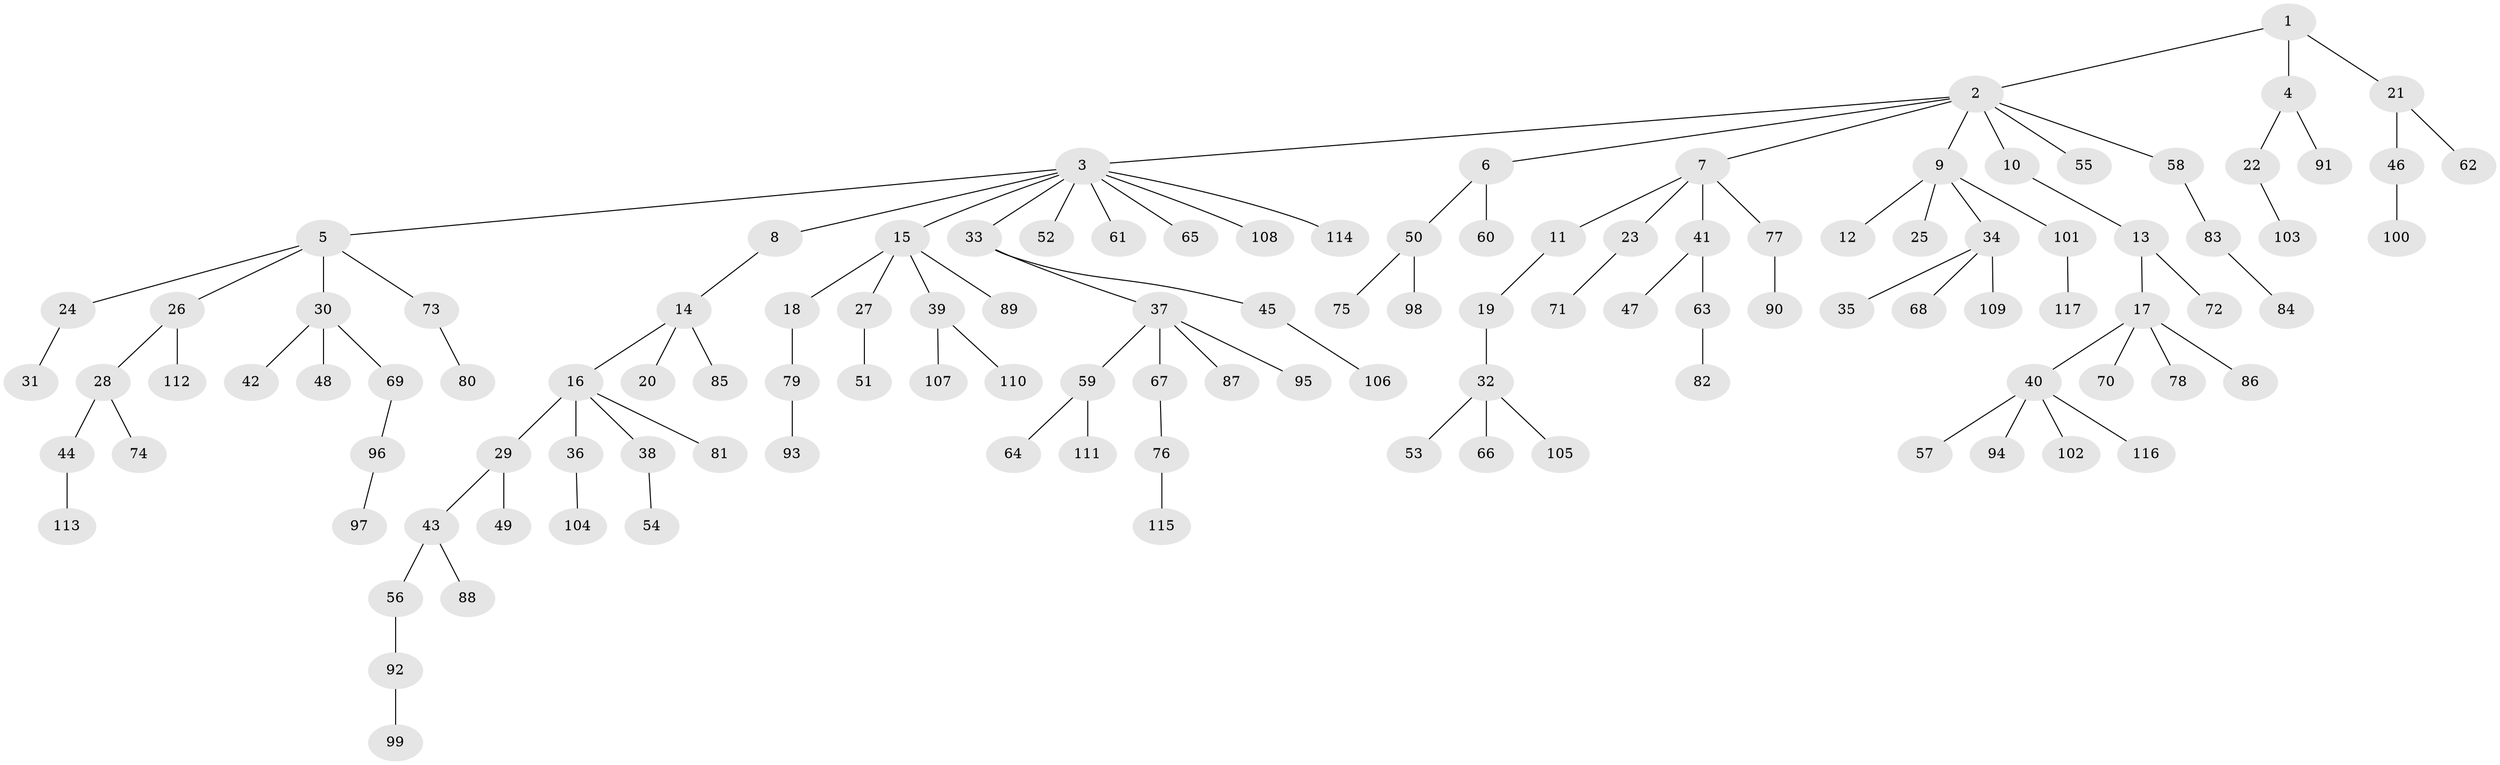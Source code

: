 // coarse degree distribution, {9: 0.012658227848101266, 13: 0.012658227848101266, 3: 0.10126582278481013, 6: 0.012658227848101266, 2: 0.16455696202531644, 5: 0.02531645569620253, 4: 0.06329113924050633, 1: 0.6075949367088608}
// Generated by graph-tools (version 1.1) at 2025/42/03/06/25 10:42:02]
// undirected, 117 vertices, 116 edges
graph export_dot {
graph [start="1"]
  node [color=gray90,style=filled];
  1;
  2;
  3;
  4;
  5;
  6;
  7;
  8;
  9;
  10;
  11;
  12;
  13;
  14;
  15;
  16;
  17;
  18;
  19;
  20;
  21;
  22;
  23;
  24;
  25;
  26;
  27;
  28;
  29;
  30;
  31;
  32;
  33;
  34;
  35;
  36;
  37;
  38;
  39;
  40;
  41;
  42;
  43;
  44;
  45;
  46;
  47;
  48;
  49;
  50;
  51;
  52;
  53;
  54;
  55;
  56;
  57;
  58;
  59;
  60;
  61;
  62;
  63;
  64;
  65;
  66;
  67;
  68;
  69;
  70;
  71;
  72;
  73;
  74;
  75;
  76;
  77;
  78;
  79;
  80;
  81;
  82;
  83;
  84;
  85;
  86;
  87;
  88;
  89;
  90;
  91;
  92;
  93;
  94;
  95;
  96;
  97;
  98;
  99;
  100;
  101;
  102;
  103;
  104;
  105;
  106;
  107;
  108;
  109;
  110;
  111;
  112;
  113;
  114;
  115;
  116;
  117;
  1 -- 2;
  1 -- 4;
  1 -- 21;
  2 -- 3;
  2 -- 6;
  2 -- 7;
  2 -- 9;
  2 -- 10;
  2 -- 55;
  2 -- 58;
  3 -- 5;
  3 -- 8;
  3 -- 15;
  3 -- 33;
  3 -- 52;
  3 -- 61;
  3 -- 65;
  3 -- 108;
  3 -- 114;
  4 -- 22;
  4 -- 91;
  5 -- 24;
  5 -- 26;
  5 -- 30;
  5 -- 73;
  6 -- 50;
  6 -- 60;
  7 -- 11;
  7 -- 23;
  7 -- 41;
  7 -- 77;
  8 -- 14;
  9 -- 12;
  9 -- 25;
  9 -- 34;
  9 -- 101;
  10 -- 13;
  11 -- 19;
  13 -- 17;
  13 -- 72;
  14 -- 16;
  14 -- 20;
  14 -- 85;
  15 -- 18;
  15 -- 27;
  15 -- 39;
  15 -- 89;
  16 -- 29;
  16 -- 36;
  16 -- 38;
  16 -- 81;
  17 -- 40;
  17 -- 70;
  17 -- 78;
  17 -- 86;
  18 -- 79;
  19 -- 32;
  21 -- 46;
  21 -- 62;
  22 -- 103;
  23 -- 71;
  24 -- 31;
  26 -- 28;
  26 -- 112;
  27 -- 51;
  28 -- 44;
  28 -- 74;
  29 -- 43;
  29 -- 49;
  30 -- 42;
  30 -- 48;
  30 -- 69;
  32 -- 53;
  32 -- 66;
  32 -- 105;
  33 -- 37;
  33 -- 45;
  34 -- 35;
  34 -- 68;
  34 -- 109;
  36 -- 104;
  37 -- 59;
  37 -- 67;
  37 -- 87;
  37 -- 95;
  38 -- 54;
  39 -- 107;
  39 -- 110;
  40 -- 57;
  40 -- 94;
  40 -- 102;
  40 -- 116;
  41 -- 47;
  41 -- 63;
  43 -- 56;
  43 -- 88;
  44 -- 113;
  45 -- 106;
  46 -- 100;
  50 -- 75;
  50 -- 98;
  56 -- 92;
  58 -- 83;
  59 -- 64;
  59 -- 111;
  63 -- 82;
  67 -- 76;
  69 -- 96;
  73 -- 80;
  76 -- 115;
  77 -- 90;
  79 -- 93;
  83 -- 84;
  92 -- 99;
  96 -- 97;
  101 -- 117;
}
